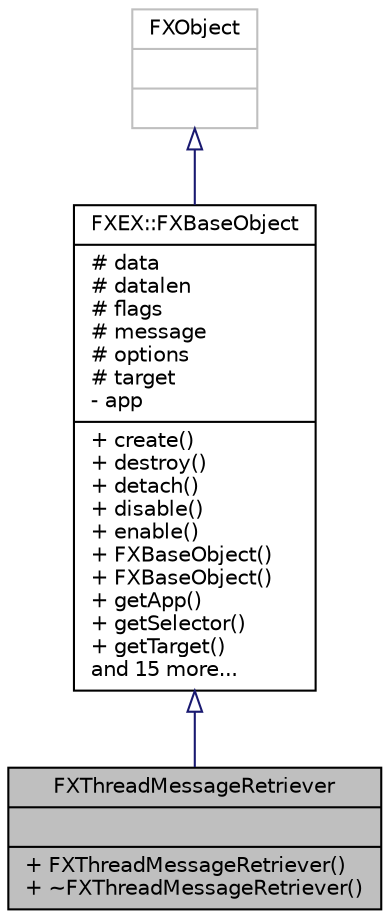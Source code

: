 digraph "FXThreadMessageRetriever"
{
  edge [fontname="Helvetica",fontsize="10",labelfontname="Helvetica",labelfontsize="10"];
  node [fontname="Helvetica",fontsize="10",shape=record];
  Node0 [label="{FXThreadMessageRetriever\n||+ FXThreadMessageRetriever()\l+ ~FXThreadMessageRetriever()\l}",height=0.2,width=0.4,color="black", fillcolor="grey75", style="filled", fontcolor="black"];
  Node1 -> Node0 [dir="back",color="midnightblue",fontsize="10",style="solid",arrowtail="onormal",fontname="Helvetica"];
  Node1 [label="{FXEX::FXBaseObject\n|# data\l# datalen\l# flags\l# message\l# options\l# target\l- app\l|+ create()\l+ destroy()\l+ detach()\l+ disable()\l+ enable()\l+ FXBaseObject()\l+ FXBaseObject()\l+ getApp()\l+ getSelector()\l+ getTarget()\land 15 more...\l}",height=0.2,width=0.4,color="black", fillcolor="white", style="filled",URL="$dc/d63/class_f_x_e_x_1_1_f_x_base_object.html"];
  Node2 -> Node1 [dir="back",color="midnightblue",fontsize="10",style="solid",arrowtail="onormal",fontname="Helvetica"];
  Node2 [label="{FXObject\n||}",height=0.2,width=0.4,color="grey75", fillcolor="white", style="filled"];
}
